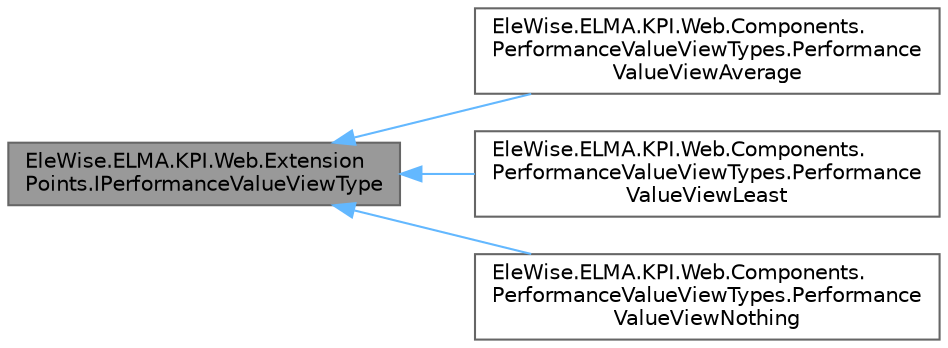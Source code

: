 digraph "EleWise.ELMA.KPI.Web.ExtensionPoints.IPerformanceValueViewType"
{
 // LATEX_PDF_SIZE
  bgcolor="transparent";
  edge [fontname=Helvetica,fontsize=10,labelfontname=Helvetica,labelfontsize=10];
  node [fontname=Helvetica,fontsize=10,shape=box,height=0.2,width=0.4];
  rankdir="LR";
  Node1 [id="Node000001",label="EleWise.ELMA.KPI.Web.Extension\lPoints.IPerformanceValueViewType",height=0.2,width=0.4,color="gray40", fillcolor="grey60", style="filled", fontcolor="black",tooltip="Точка расширения отображения эффективности на карточке пользователя"];
  Node1 -> Node2 [id="edge1_Node000001_Node000002",dir="back",color="steelblue1",style="solid",tooltip=" "];
  Node2 [id="Node000002",label="EleWise.ELMA.KPI.Web.Components.\lPerformanceValueViewTypes.Performance\lValueViewAverage",height=0.2,width=0.4,color="gray40", fillcolor="white", style="filled",URL="$class_ele_wise_1_1_e_l_m_a_1_1_k_p_i_1_1_web_1_1_components_1_1_performance_value_view_types_1_1_performance_value_view_average.html",tooltip="Среднее значение эффективности"];
  Node1 -> Node3 [id="edge2_Node000001_Node000003",dir="back",color="steelblue1",style="solid",tooltip=" "];
  Node3 [id="Node000003",label="EleWise.ELMA.KPI.Web.Components.\lPerformanceValueViewTypes.Performance\lValueViewLeast",height=0.2,width=0.4,color="gray40", fillcolor="white", style="filled",URL="$class_ele_wise_1_1_e_l_m_a_1_1_k_p_i_1_1_web_1_1_components_1_1_performance_value_view_types_1_1_performance_value_view_least.html",tooltip="Наименьшая эффективность"];
  Node1 -> Node4 [id="edge3_Node000001_Node000004",dir="back",color="steelblue1",style="solid",tooltip=" "];
  Node4 [id="Node000004",label="EleWise.ELMA.KPI.Web.Components.\lPerformanceValueViewTypes.Performance\lValueViewNothing",height=0.2,width=0.4,color="gray40", fillcolor="white", style="filled",URL="$class_ele_wise_1_1_e_l_m_a_1_1_k_p_i_1_1_web_1_1_components_1_1_performance_value_view_types_1_1_performance_value_view_nothing.html",tooltip="Не отображать"];
}
